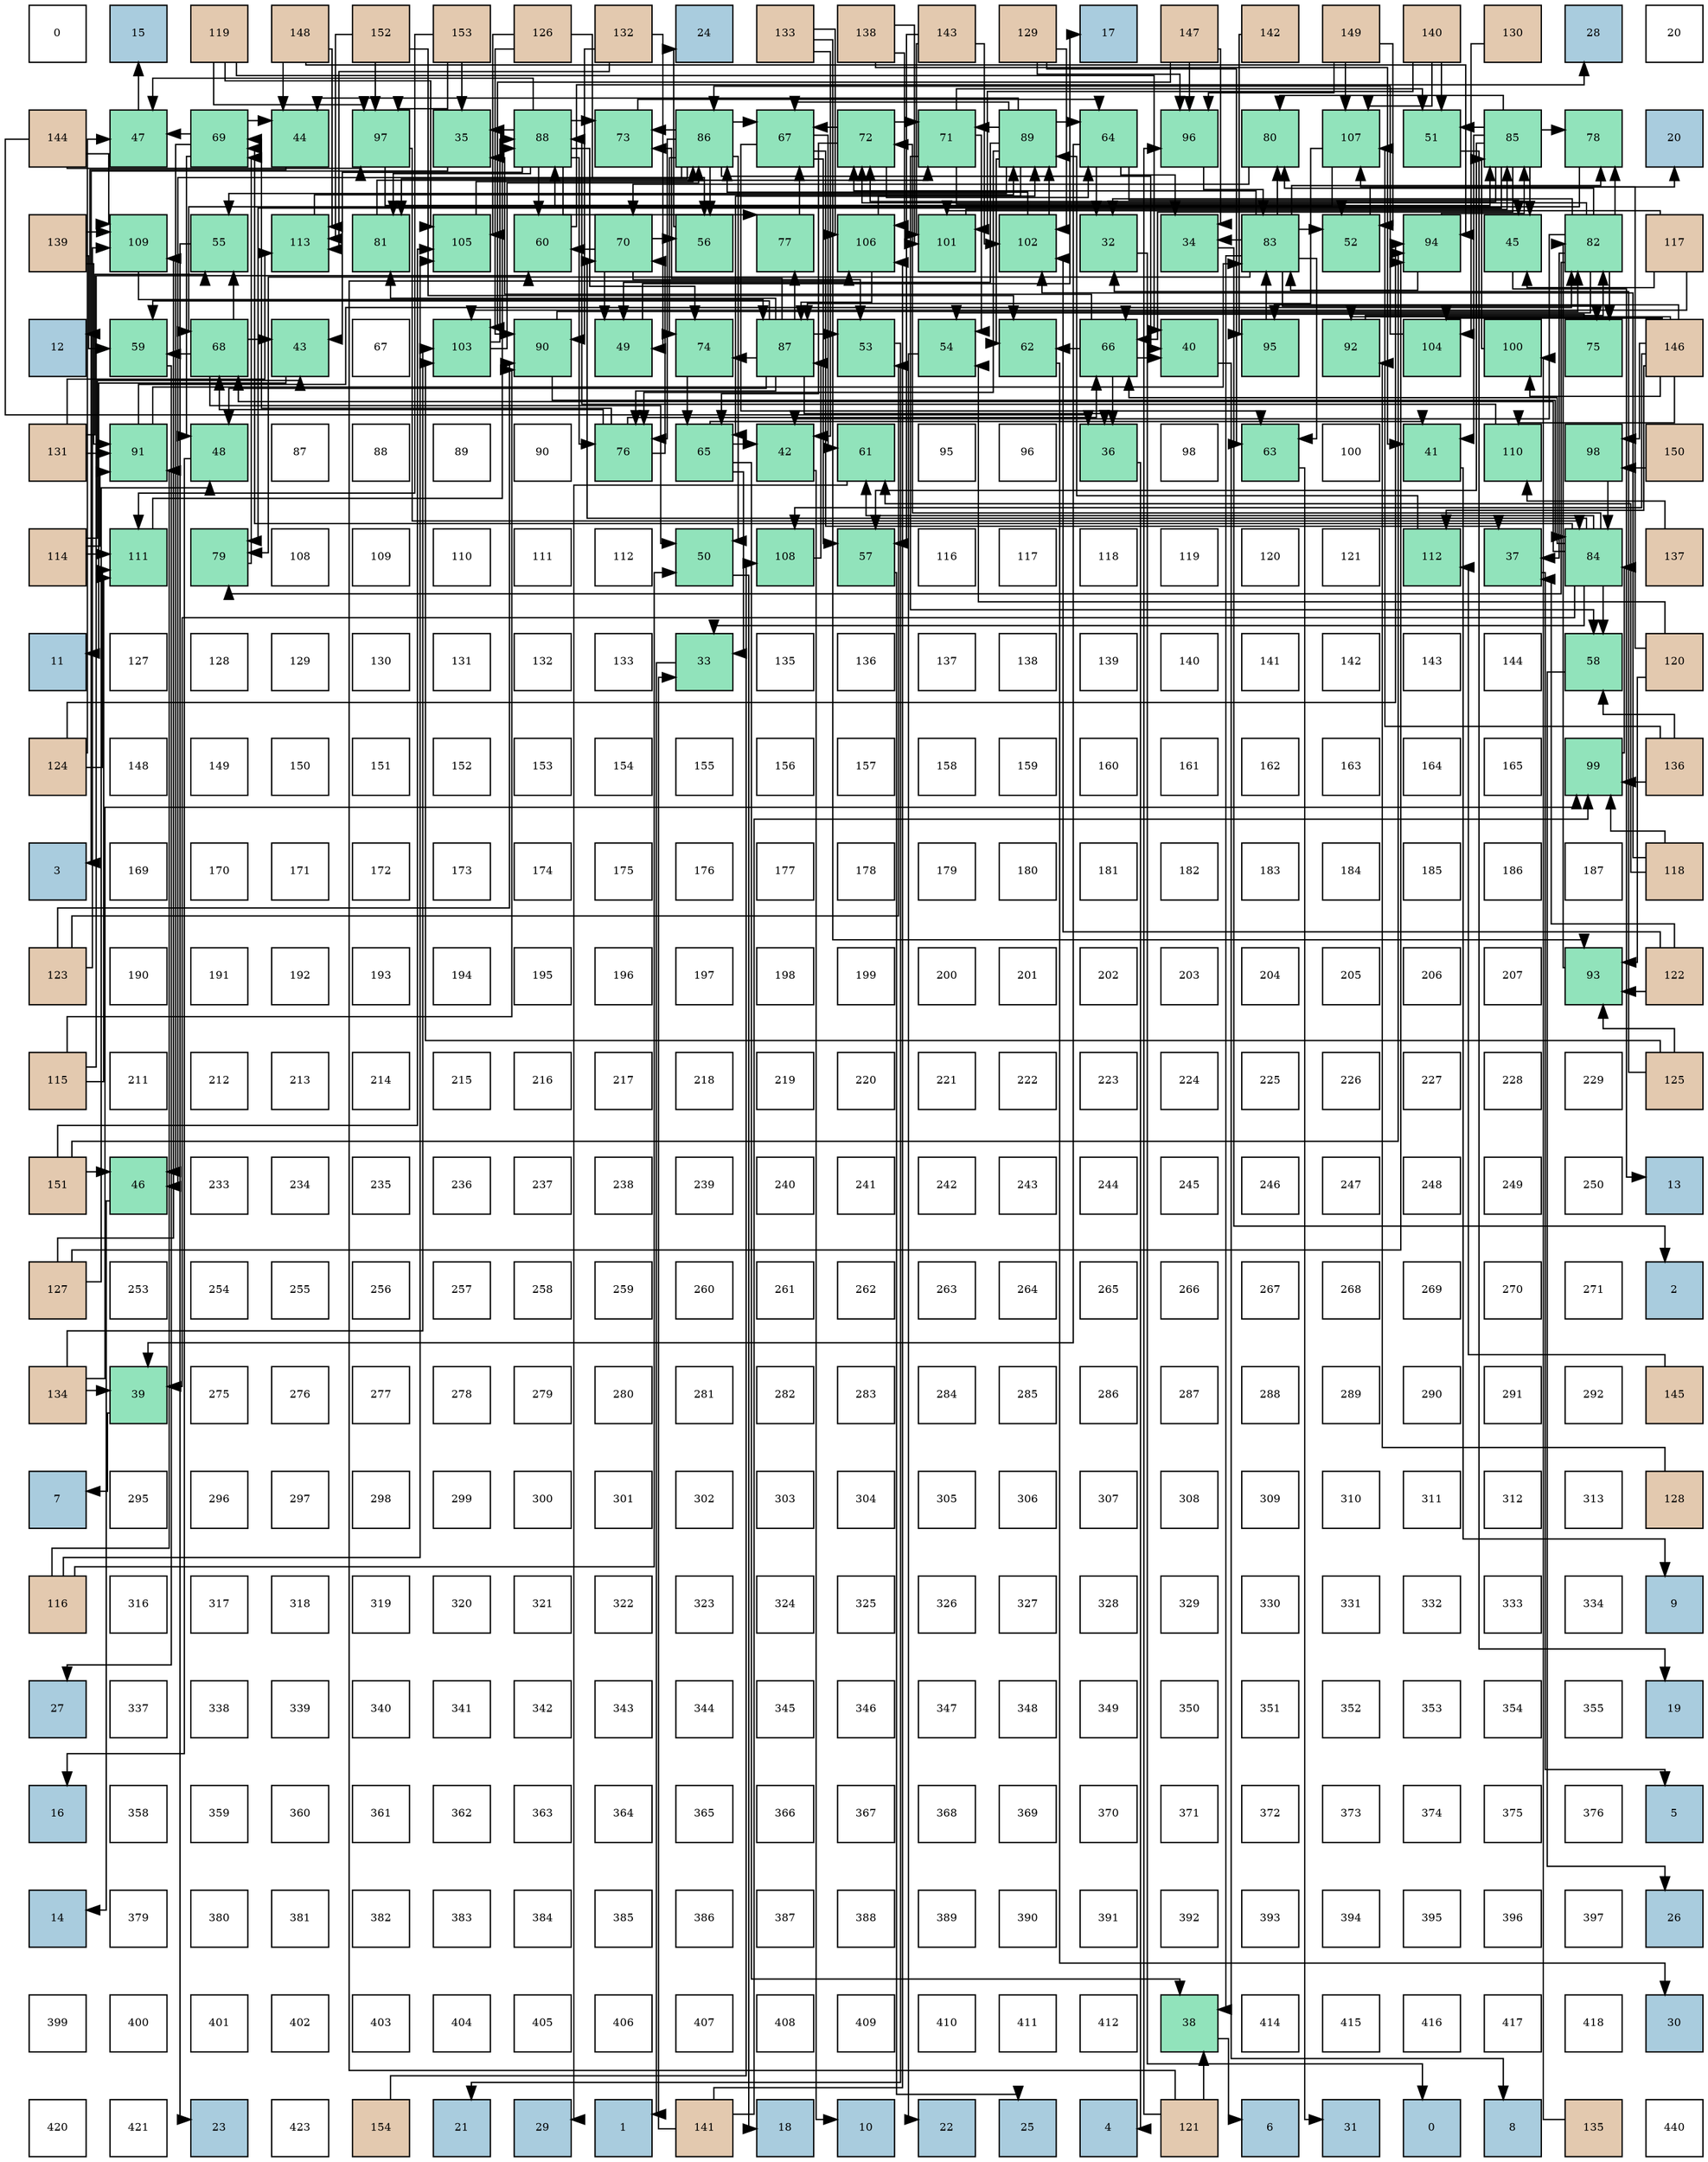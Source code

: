 digraph layout{
 rankdir=TB;
 splines=ortho;
 node [style=filled shape=square fixedsize=true width=0.6];
0[label="0", fontsize=8, fillcolor="#ffffff"];
1[label="15", fontsize=8, fillcolor="#a9ccde"];
2[label="119", fontsize=8, fillcolor="#e3c9af"];
3[label="148", fontsize=8, fillcolor="#e3c9af"];
4[label="152", fontsize=8, fillcolor="#e3c9af"];
5[label="153", fontsize=8, fillcolor="#e3c9af"];
6[label="126", fontsize=8, fillcolor="#e3c9af"];
7[label="132", fontsize=8, fillcolor="#e3c9af"];
8[label="24", fontsize=8, fillcolor="#a9ccde"];
9[label="133", fontsize=8, fillcolor="#e3c9af"];
10[label="138", fontsize=8, fillcolor="#e3c9af"];
11[label="143", fontsize=8, fillcolor="#e3c9af"];
12[label="129", fontsize=8, fillcolor="#e3c9af"];
13[label="17", fontsize=8, fillcolor="#a9ccde"];
14[label="147", fontsize=8, fillcolor="#e3c9af"];
15[label="142", fontsize=8, fillcolor="#e3c9af"];
16[label="149", fontsize=8, fillcolor="#e3c9af"];
17[label="140", fontsize=8, fillcolor="#e3c9af"];
18[label="130", fontsize=8, fillcolor="#e3c9af"];
19[label="28", fontsize=8, fillcolor="#a9ccde"];
20[label="20", fontsize=8, fillcolor="#ffffff"];
21[label="144", fontsize=8, fillcolor="#e3c9af"];
22[label="47", fontsize=8, fillcolor="#91e3bb"];
23[label="69", fontsize=8, fillcolor="#91e3bb"];
24[label="44", fontsize=8, fillcolor="#91e3bb"];
25[label="97", fontsize=8, fillcolor="#91e3bb"];
26[label="35", fontsize=8, fillcolor="#91e3bb"];
27[label="88", fontsize=8, fillcolor="#91e3bb"];
28[label="73", fontsize=8, fillcolor="#91e3bb"];
29[label="86", fontsize=8, fillcolor="#91e3bb"];
30[label="67", fontsize=8, fillcolor="#91e3bb"];
31[label="72", fontsize=8, fillcolor="#91e3bb"];
32[label="71", fontsize=8, fillcolor="#91e3bb"];
33[label="89", fontsize=8, fillcolor="#91e3bb"];
34[label="64", fontsize=8, fillcolor="#91e3bb"];
35[label="96", fontsize=8, fillcolor="#91e3bb"];
36[label="80", fontsize=8, fillcolor="#91e3bb"];
37[label="107", fontsize=8, fillcolor="#91e3bb"];
38[label="51", fontsize=8, fillcolor="#91e3bb"];
39[label="85", fontsize=8, fillcolor="#91e3bb"];
40[label="78", fontsize=8, fillcolor="#91e3bb"];
41[label="20", fontsize=8, fillcolor="#a9ccde"];
42[label="139", fontsize=8, fillcolor="#e3c9af"];
43[label="109", fontsize=8, fillcolor="#91e3bb"];
44[label="55", fontsize=8, fillcolor="#91e3bb"];
45[label="113", fontsize=8, fillcolor="#91e3bb"];
46[label="81", fontsize=8, fillcolor="#91e3bb"];
47[label="105", fontsize=8, fillcolor="#91e3bb"];
48[label="60", fontsize=8, fillcolor="#91e3bb"];
49[label="70", fontsize=8, fillcolor="#91e3bb"];
50[label="56", fontsize=8, fillcolor="#91e3bb"];
51[label="77", fontsize=8, fillcolor="#91e3bb"];
52[label="106", fontsize=8, fillcolor="#91e3bb"];
53[label="101", fontsize=8, fillcolor="#91e3bb"];
54[label="102", fontsize=8, fillcolor="#91e3bb"];
55[label="32", fontsize=8, fillcolor="#91e3bb"];
56[label="34", fontsize=8, fillcolor="#91e3bb"];
57[label="83", fontsize=8, fillcolor="#91e3bb"];
58[label="52", fontsize=8, fillcolor="#91e3bb"];
59[label="94", fontsize=8, fillcolor="#91e3bb"];
60[label="45", fontsize=8, fillcolor="#91e3bb"];
61[label="82", fontsize=8, fillcolor="#91e3bb"];
62[label="117", fontsize=8, fillcolor="#e3c9af"];
63[label="12", fontsize=8, fillcolor="#a9ccde"];
64[label="59", fontsize=8, fillcolor="#91e3bb"];
65[label="68", fontsize=8, fillcolor="#91e3bb"];
66[label="43", fontsize=8, fillcolor="#91e3bb"];
67[label="67", fontsize=8, fillcolor="#ffffff"];
68[label="103", fontsize=8, fillcolor="#91e3bb"];
69[label="90", fontsize=8, fillcolor="#91e3bb"];
70[label="49", fontsize=8, fillcolor="#91e3bb"];
71[label="74", fontsize=8, fillcolor="#91e3bb"];
72[label="87", fontsize=8, fillcolor="#91e3bb"];
73[label="53", fontsize=8, fillcolor="#91e3bb"];
74[label="54", fontsize=8, fillcolor="#91e3bb"];
75[label="62", fontsize=8, fillcolor="#91e3bb"];
76[label="66", fontsize=8, fillcolor="#91e3bb"];
77[label="40", fontsize=8, fillcolor="#91e3bb"];
78[label="95", fontsize=8, fillcolor="#91e3bb"];
79[label="92", fontsize=8, fillcolor="#91e3bb"];
80[label="104", fontsize=8, fillcolor="#91e3bb"];
81[label="100", fontsize=8, fillcolor="#91e3bb"];
82[label="75", fontsize=8, fillcolor="#91e3bb"];
83[label="146", fontsize=8, fillcolor="#e3c9af"];
84[label="131", fontsize=8, fillcolor="#e3c9af"];
85[label="91", fontsize=8, fillcolor="#91e3bb"];
86[label="48", fontsize=8, fillcolor="#91e3bb"];
87[label="87", fontsize=8, fillcolor="#ffffff"];
88[label="88", fontsize=8, fillcolor="#ffffff"];
89[label="89", fontsize=8, fillcolor="#ffffff"];
90[label="90", fontsize=8, fillcolor="#ffffff"];
91[label="76", fontsize=8, fillcolor="#91e3bb"];
92[label="65", fontsize=8, fillcolor="#91e3bb"];
93[label="42", fontsize=8, fillcolor="#91e3bb"];
94[label="61", fontsize=8, fillcolor="#91e3bb"];
95[label="95", fontsize=8, fillcolor="#ffffff"];
96[label="96", fontsize=8, fillcolor="#ffffff"];
97[label="36", fontsize=8, fillcolor="#91e3bb"];
98[label="98", fontsize=8, fillcolor="#ffffff"];
99[label="63", fontsize=8, fillcolor="#91e3bb"];
100[label="100", fontsize=8, fillcolor="#ffffff"];
101[label="41", fontsize=8, fillcolor="#91e3bb"];
102[label="110", fontsize=8, fillcolor="#91e3bb"];
103[label="98", fontsize=8, fillcolor="#91e3bb"];
104[label="150", fontsize=8, fillcolor="#e3c9af"];
105[label="114", fontsize=8, fillcolor="#e3c9af"];
106[label="111", fontsize=8, fillcolor="#91e3bb"];
107[label="79", fontsize=8, fillcolor="#91e3bb"];
108[label="108", fontsize=8, fillcolor="#ffffff"];
109[label="109", fontsize=8, fillcolor="#ffffff"];
110[label="110", fontsize=8, fillcolor="#ffffff"];
111[label="111", fontsize=8, fillcolor="#ffffff"];
112[label="112", fontsize=8, fillcolor="#ffffff"];
113[label="50", fontsize=8, fillcolor="#91e3bb"];
114[label="108", fontsize=8, fillcolor="#91e3bb"];
115[label="57", fontsize=8, fillcolor="#91e3bb"];
116[label="116", fontsize=8, fillcolor="#ffffff"];
117[label="117", fontsize=8, fillcolor="#ffffff"];
118[label="118", fontsize=8, fillcolor="#ffffff"];
119[label="119", fontsize=8, fillcolor="#ffffff"];
120[label="120", fontsize=8, fillcolor="#ffffff"];
121[label="121", fontsize=8, fillcolor="#ffffff"];
122[label="112", fontsize=8, fillcolor="#91e3bb"];
123[label="37", fontsize=8, fillcolor="#91e3bb"];
124[label="84", fontsize=8, fillcolor="#91e3bb"];
125[label="137", fontsize=8, fillcolor="#e3c9af"];
126[label="11", fontsize=8, fillcolor="#a9ccde"];
127[label="127", fontsize=8, fillcolor="#ffffff"];
128[label="128", fontsize=8, fillcolor="#ffffff"];
129[label="129", fontsize=8, fillcolor="#ffffff"];
130[label="130", fontsize=8, fillcolor="#ffffff"];
131[label="131", fontsize=8, fillcolor="#ffffff"];
132[label="132", fontsize=8, fillcolor="#ffffff"];
133[label="133", fontsize=8, fillcolor="#ffffff"];
134[label="33", fontsize=8, fillcolor="#91e3bb"];
135[label="135", fontsize=8, fillcolor="#ffffff"];
136[label="136", fontsize=8, fillcolor="#ffffff"];
137[label="137", fontsize=8, fillcolor="#ffffff"];
138[label="138", fontsize=8, fillcolor="#ffffff"];
139[label="139", fontsize=8, fillcolor="#ffffff"];
140[label="140", fontsize=8, fillcolor="#ffffff"];
141[label="141", fontsize=8, fillcolor="#ffffff"];
142[label="142", fontsize=8, fillcolor="#ffffff"];
143[label="143", fontsize=8, fillcolor="#ffffff"];
144[label="144", fontsize=8, fillcolor="#ffffff"];
145[label="58", fontsize=8, fillcolor="#91e3bb"];
146[label="120", fontsize=8, fillcolor="#e3c9af"];
147[label="124", fontsize=8, fillcolor="#e3c9af"];
148[label="148", fontsize=8, fillcolor="#ffffff"];
149[label="149", fontsize=8, fillcolor="#ffffff"];
150[label="150", fontsize=8, fillcolor="#ffffff"];
151[label="151", fontsize=8, fillcolor="#ffffff"];
152[label="152", fontsize=8, fillcolor="#ffffff"];
153[label="153", fontsize=8, fillcolor="#ffffff"];
154[label="154", fontsize=8, fillcolor="#ffffff"];
155[label="155", fontsize=8, fillcolor="#ffffff"];
156[label="156", fontsize=8, fillcolor="#ffffff"];
157[label="157", fontsize=8, fillcolor="#ffffff"];
158[label="158", fontsize=8, fillcolor="#ffffff"];
159[label="159", fontsize=8, fillcolor="#ffffff"];
160[label="160", fontsize=8, fillcolor="#ffffff"];
161[label="161", fontsize=8, fillcolor="#ffffff"];
162[label="162", fontsize=8, fillcolor="#ffffff"];
163[label="163", fontsize=8, fillcolor="#ffffff"];
164[label="164", fontsize=8, fillcolor="#ffffff"];
165[label="165", fontsize=8, fillcolor="#ffffff"];
166[label="99", fontsize=8, fillcolor="#91e3bb"];
167[label="136", fontsize=8, fillcolor="#e3c9af"];
168[label="3", fontsize=8, fillcolor="#a9ccde"];
169[label="169", fontsize=8, fillcolor="#ffffff"];
170[label="170", fontsize=8, fillcolor="#ffffff"];
171[label="171", fontsize=8, fillcolor="#ffffff"];
172[label="172", fontsize=8, fillcolor="#ffffff"];
173[label="173", fontsize=8, fillcolor="#ffffff"];
174[label="174", fontsize=8, fillcolor="#ffffff"];
175[label="175", fontsize=8, fillcolor="#ffffff"];
176[label="176", fontsize=8, fillcolor="#ffffff"];
177[label="177", fontsize=8, fillcolor="#ffffff"];
178[label="178", fontsize=8, fillcolor="#ffffff"];
179[label="179", fontsize=8, fillcolor="#ffffff"];
180[label="180", fontsize=8, fillcolor="#ffffff"];
181[label="181", fontsize=8, fillcolor="#ffffff"];
182[label="182", fontsize=8, fillcolor="#ffffff"];
183[label="183", fontsize=8, fillcolor="#ffffff"];
184[label="184", fontsize=8, fillcolor="#ffffff"];
185[label="185", fontsize=8, fillcolor="#ffffff"];
186[label="186", fontsize=8, fillcolor="#ffffff"];
187[label="187", fontsize=8, fillcolor="#ffffff"];
188[label="118", fontsize=8, fillcolor="#e3c9af"];
189[label="123", fontsize=8, fillcolor="#e3c9af"];
190[label="190", fontsize=8, fillcolor="#ffffff"];
191[label="191", fontsize=8, fillcolor="#ffffff"];
192[label="192", fontsize=8, fillcolor="#ffffff"];
193[label="193", fontsize=8, fillcolor="#ffffff"];
194[label="194", fontsize=8, fillcolor="#ffffff"];
195[label="195", fontsize=8, fillcolor="#ffffff"];
196[label="196", fontsize=8, fillcolor="#ffffff"];
197[label="197", fontsize=8, fillcolor="#ffffff"];
198[label="198", fontsize=8, fillcolor="#ffffff"];
199[label="199", fontsize=8, fillcolor="#ffffff"];
200[label="200", fontsize=8, fillcolor="#ffffff"];
201[label="201", fontsize=8, fillcolor="#ffffff"];
202[label="202", fontsize=8, fillcolor="#ffffff"];
203[label="203", fontsize=8, fillcolor="#ffffff"];
204[label="204", fontsize=8, fillcolor="#ffffff"];
205[label="205", fontsize=8, fillcolor="#ffffff"];
206[label="206", fontsize=8, fillcolor="#ffffff"];
207[label="207", fontsize=8, fillcolor="#ffffff"];
208[label="93", fontsize=8, fillcolor="#91e3bb"];
209[label="122", fontsize=8, fillcolor="#e3c9af"];
210[label="115", fontsize=8, fillcolor="#e3c9af"];
211[label="211", fontsize=8, fillcolor="#ffffff"];
212[label="212", fontsize=8, fillcolor="#ffffff"];
213[label="213", fontsize=8, fillcolor="#ffffff"];
214[label="214", fontsize=8, fillcolor="#ffffff"];
215[label="215", fontsize=8, fillcolor="#ffffff"];
216[label="216", fontsize=8, fillcolor="#ffffff"];
217[label="217", fontsize=8, fillcolor="#ffffff"];
218[label="218", fontsize=8, fillcolor="#ffffff"];
219[label="219", fontsize=8, fillcolor="#ffffff"];
220[label="220", fontsize=8, fillcolor="#ffffff"];
221[label="221", fontsize=8, fillcolor="#ffffff"];
222[label="222", fontsize=8, fillcolor="#ffffff"];
223[label="223", fontsize=8, fillcolor="#ffffff"];
224[label="224", fontsize=8, fillcolor="#ffffff"];
225[label="225", fontsize=8, fillcolor="#ffffff"];
226[label="226", fontsize=8, fillcolor="#ffffff"];
227[label="227", fontsize=8, fillcolor="#ffffff"];
228[label="228", fontsize=8, fillcolor="#ffffff"];
229[label="229", fontsize=8, fillcolor="#ffffff"];
230[label="125", fontsize=8, fillcolor="#e3c9af"];
231[label="151", fontsize=8, fillcolor="#e3c9af"];
232[label="46", fontsize=8, fillcolor="#91e3bb"];
233[label="233", fontsize=8, fillcolor="#ffffff"];
234[label="234", fontsize=8, fillcolor="#ffffff"];
235[label="235", fontsize=8, fillcolor="#ffffff"];
236[label="236", fontsize=8, fillcolor="#ffffff"];
237[label="237", fontsize=8, fillcolor="#ffffff"];
238[label="238", fontsize=8, fillcolor="#ffffff"];
239[label="239", fontsize=8, fillcolor="#ffffff"];
240[label="240", fontsize=8, fillcolor="#ffffff"];
241[label="241", fontsize=8, fillcolor="#ffffff"];
242[label="242", fontsize=8, fillcolor="#ffffff"];
243[label="243", fontsize=8, fillcolor="#ffffff"];
244[label="244", fontsize=8, fillcolor="#ffffff"];
245[label="245", fontsize=8, fillcolor="#ffffff"];
246[label="246", fontsize=8, fillcolor="#ffffff"];
247[label="247", fontsize=8, fillcolor="#ffffff"];
248[label="248", fontsize=8, fillcolor="#ffffff"];
249[label="249", fontsize=8, fillcolor="#ffffff"];
250[label="250", fontsize=8, fillcolor="#ffffff"];
251[label="13", fontsize=8, fillcolor="#a9ccde"];
252[label="127", fontsize=8, fillcolor="#e3c9af"];
253[label="253", fontsize=8, fillcolor="#ffffff"];
254[label="254", fontsize=8, fillcolor="#ffffff"];
255[label="255", fontsize=8, fillcolor="#ffffff"];
256[label="256", fontsize=8, fillcolor="#ffffff"];
257[label="257", fontsize=8, fillcolor="#ffffff"];
258[label="258", fontsize=8, fillcolor="#ffffff"];
259[label="259", fontsize=8, fillcolor="#ffffff"];
260[label="260", fontsize=8, fillcolor="#ffffff"];
261[label="261", fontsize=8, fillcolor="#ffffff"];
262[label="262", fontsize=8, fillcolor="#ffffff"];
263[label="263", fontsize=8, fillcolor="#ffffff"];
264[label="264", fontsize=8, fillcolor="#ffffff"];
265[label="265", fontsize=8, fillcolor="#ffffff"];
266[label="266", fontsize=8, fillcolor="#ffffff"];
267[label="267", fontsize=8, fillcolor="#ffffff"];
268[label="268", fontsize=8, fillcolor="#ffffff"];
269[label="269", fontsize=8, fillcolor="#ffffff"];
270[label="270", fontsize=8, fillcolor="#ffffff"];
271[label="271", fontsize=8, fillcolor="#ffffff"];
272[label="2", fontsize=8, fillcolor="#a9ccde"];
273[label="134", fontsize=8, fillcolor="#e3c9af"];
274[label="39", fontsize=8, fillcolor="#91e3bb"];
275[label="275", fontsize=8, fillcolor="#ffffff"];
276[label="276", fontsize=8, fillcolor="#ffffff"];
277[label="277", fontsize=8, fillcolor="#ffffff"];
278[label="278", fontsize=8, fillcolor="#ffffff"];
279[label="279", fontsize=8, fillcolor="#ffffff"];
280[label="280", fontsize=8, fillcolor="#ffffff"];
281[label="281", fontsize=8, fillcolor="#ffffff"];
282[label="282", fontsize=8, fillcolor="#ffffff"];
283[label="283", fontsize=8, fillcolor="#ffffff"];
284[label="284", fontsize=8, fillcolor="#ffffff"];
285[label="285", fontsize=8, fillcolor="#ffffff"];
286[label="286", fontsize=8, fillcolor="#ffffff"];
287[label="287", fontsize=8, fillcolor="#ffffff"];
288[label="288", fontsize=8, fillcolor="#ffffff"];
289[label="289", fontsize=8, fillcolor="#ffffff"];
290[label="290", fontsize=8, fillcolor="#ffffff"];
291[label="291", fontsize=8, fillcolor="#ffffff"];
292[label="292", fontsize=8, fillcolor="#ffffff"];
293[label="145", fontsize=8, fillcolor="#e3c9af"];
294[label="7", fontsize=8, fillcolor="#a9ccde"];
295[label="295", fontsize=8, fillcolor="#ffffff"];
296[label="296", fontsize=8, fillcolor="#ffffff"];
297[label="297", fontsize=8, fillcolor="#ffffff"];
298[label="298", fontsize=8, fillcolor="#ffffff"];
299[label="299", fontsize=8, fillcolor="#ffffff"];
300[label="300", fontsize=8, fillcolor="#ffffff"];
301[label="301", fontsize=8, fillcolor="#ffffff"];
302[label="302", fontsize=8, fillcolor="#ffffff"];
303[label="303", fontsize=8, fillcolor="#ffffff"];
304[label="304", fontsize=8, fillcolor="#ffffff"];
305[label="305", fontsize=8, fillcolor="#ffffff"];
306[label="306", fontsize=8, fillcolor="#ffffff"];
307[label="307", fontsize=8, fillcolor="#ffffff"];
308[label="308", fontsize=8, fillcolor="#ffffff"];
309[label="309", fontsize=8, fillcolor="#ffffff"];
310[label="310", fontsize=8, fillcolor="#ffffff"];
311[label="311", fontsize=8, fillcolor="#ffffff"];
312[label="312", fontsize=8, fillcolor="#ffffff"];
313[label="313", fontsize=8, fillcolor="#ffffff"];
314[label="128", fontsize=8, fillcolor="#e3c9af"];
315[label="116", fontsize=8, fillcolor="#e3c9af"];
316[label="316", fontsize=8, fillcolor="#ffffff"];
317[label="317", fontsize=8, fillcolor="#ffffff"];
318[label="318", fontsize=8, fillcolor="#ffffff"];
319[label="319", fontsize=8, fillcolor="#ffffff"];
320[label="320", fontsize=8, fillcolor="#ffffff"];
321[label="321", fontsize=8, fillcolor="#ffffff"];
322[label="322", fontsize=8, fillcolor="#ffffff"];
323[label="323", fontsize=8, fillcolor="#ffffff"];
324[label="324", fontsize=8, fillcolor="#ffffff"];
325[label="325", fontsize=8, fillcolor="#ffffff"];
326[label="326", fontsize=8, fillcolor="#ffffff"];
327[label="327", fontsize=8, fillcolor="#ffffff"];
328[label="328", fontsize=8, fillcolor="#ffffff"];
329[label="329", fontsize=8, fillcolor="#ffffff"];
330[label="330", fontsize=8, fillcolor="#ffffff"];
331[label="331", fontsize=8, fillcolor="#ffffff"];
332[label="332", fontsize=8, fillcolor="#ffffff"];
333[label="333", fontsize=8, fillcolor="#ffffff"];
334[label="334", fontsize=8, fillcolor="#ffffff"];
335[label="9", fontsize=8, fillcolor="#a9ccde"];
336[label="27", fontsize=8, fillcolor="#a9ccde"];
337[label="337", fontsize=8, fillcolor="#ffffff"];
338[label="338", fontsize=8, fillcolor="#ffffff"];
339[label="339", fontsize=8, fillcolor="#ffffff"];
340[label="340", fontsize=8, fillcolor="#ffffff"];
341[label="341", fontsize=8, fillcolor="#ffffff"];
342[label="342", fontsize=8, fillcolor="#ffffff"];
343[label="343", fontsize=8, fillcolor="#ffffff"];
344[label="344", fontsize=8, fillcolor="#ffffff"];
345[label="345", fontsize=8, fillcolor="#ffffff"];
346[label="346", fontsize=8, fillcolor="#ffffff"];
347[label="347", fontsize=8, fillcolor="#ffffff"];
348[label="348", fontsize=8, fillcolor="#ffffff"];
349[label="349", fontsize=8, fillcolor="#ffffff"];
350[label="350", fontsize=8, fillcolor="#ffffff"];
351[label="351", fontsize=8, fillcolor="#ffffff"];
352[label="352", fontsize=8, fillcolor="#ffffff"];
353[label="353", fontsize=8, fillcolor="#ffffff"];
354[label="354", fontsize=8, fillcolor="#ffffff"];
355[label="355", fontsize=8, fillcolor="#ffffff"];
356[label="19", fontsize=8, fillcolor="#a9ccde"];
357[label="16", fontsize=8, fillcolor="#a9ccde"];
358[label="358", fontsize=8, fillcolor="#ffffff"];
359[label="359", fontsize=8, fillcolor="#ffffff"];
360[label="360", fontsize=8, fillcolor="#ffffff"];
361[label="361", fontsize=8, fillcolor="#ffffff"];
362[label="362", fontsize=8, fillcolor="#ffffff"];
363[label="363", fontsize=8, fillcolor="#ffffff"];
364[label="364", fontsize=8, fillcolor="#ffffff"];
365[label="365", fontsize=8, fillcolor="#ffffff"];
366[label="366", fontsize=8, fillcolor="#ffffff"];
367[label="367", fontsize=8, fillcolor="#ffffff"];
368[label="368", fontsize=8, fillcolor="#ffffff"];
369[label="369", fontsize=8, fillcolor="#ffffff"];
370[label="370", fontsize=8, fillcolor="#ffffff"];
371[label="371", fontsize=8, fillcolor="#ffffff"];
372[label="372", fontsize=8, fillcolor="#ffffff"];
373[label="373", fontsize=8, fillcolor="#ffffff"];
374[label="374", fontsize=8, fillcolor="#ffffff"];
375[label="375", fontsize=8, fillcolor="#ffffff"];
376[label="376", fontsize=8, fillcolor="#ffffff"];
377[label="5", fontsize=8, fillcolor="#a9ccde"];
378[label="14", fontsize=8, fillcolor="#a9ccde"];
379[label="379", fontsize=8, fillcolor="#ffffff"];
380[label="380", fontsize=8, fillcolor="#ffffff"];
381[label="381", fontsize=8, fillcolor="#ffffff"];
382[label="382", fontsize=8, fillcolor="#ffffff"];
383[label="383", fontsize=8, fillcolor="#ffffff"];
384[label="384", fontsize=8, fillcolor="#ffffff"];
385[label="385", fontsize=8, fillcolor="#ffffff"];
386[label="386", fontsize=8, fillcolor="#ffffff"];
387[label="387", fontsize=8, fillcolor="#ffffff"];
388[label="388", fontsize=8, fillcolor="#ffffff"];
389[label="389", fontsize=8, fillcolor="#ffffff"];
390[label="390", fontsize=8, fillcolor="#ffffff"];
391[label="391", fontsize=8, fillcolor="#ffffff"];
392[label="392", fontsize=8, fillcolor="#ffffff"];
393[label="393", fontsize=8, fillcolor="#ffffff"];
394[label="394", fontsize=8, fillcolor="#ffffff"];
395[label="395", fontsize=8, fillcolor="#ffffff"];
396[label="396", fontsize=8, fillcolor="#ffffff"];
397[label="397", fontsize=8, fillcolor="#ffffff"];
398[label="26", fontsize=8, fillcolor="#a9ccde"];
399[label="399", fontsize=8, fillcolor="#ffffff"];
400[label="400", fontsize=8, fillcolor="#ffffff"];
401[label="401", fontsize=8, fillcolor="#ffffff"];
402[label="402", fontsize=8, fillcolor="#ffffff"];
403[label="403", fontsize=8, fillcolor="#ffffff"];
404[label="404", fontsize=8, fillcolor="#ffffff"];
405[label="405", fontsize=8, fillcolor="#ffffff"];
406[label="406", fontsize=8, fillcolor="#ffffff"];
407[label="407", fontsize=8, fillcolor="#ffffff"];
408[label="408", fontsize=8, fillcolor="#ffffff"];
409[label="409", fontsize=8, fillcolor="#ffffff"];
410[label="410", fontsize=8, fillcolor="#ffffff"];
411[label="411", fontsize=8, fillcolor="#ffffff"];
412[label="412", fontsize=8, fillcolor="#ffffff"];
413[label="38", fontsize=8, fillcolor="#91e3bb"];
414[label="414", fontsize=8, fillcolor="#ffffff"];
415[label="415", fontsize=8, fillcolor="#ffffff"];
416[label="416", fontsize=8, fillcolor="#ffffff"];
417[label="417", fontsize=8, fillcolor="#ffffff"];
418[label="418", fontsize=8, fillcolor="#ffffff"];
419[label="30", fontsize=8, fillcolor="#a9ccde"];
420[label="420", fontsize=8, fillcolor="#ffffff"];
421[label="421", fontsize=8, fillcolor="#ffffff"];
422[label="23", fontsize=8, fillcolor="#a9ccde"];
423[label="423", fontsize=8, fillcolor="#ffffff"];
424[label="154", fontsize=8, fillcolor="#e3c9af"];
425[label="21", fontsize=8, fillcolor="#a9ccde"];
426[label="29", fontsize=8, fillcolor="#a9ccde"];
427[label="1", fontsize=8, fillcolor="#a9ccde"];
428[label="141", fontsize=8, fillcolor="#e3c9af"];
429[label="18", fontsize=8, fillcolor="#a9ccde"];
430[label="10", fontsize=8, fillcolor="#a9ccde"];
431[label="22", fontsize=8, fillcolor="#a9ccde"];
432[label="25", fontsize=8, fillcolor="#a9ccde"];
433[label="4", fontsize=8, fillcolor="#a9ccde"];
434[label="121", fontsize=8, fillcolor="#e3c9af"];
435[label="6", fontsize=8, fillcolor="#a9ccde"];
436[label="31", fontsize=8, fillcolor="#a9ccde"];
437[label="0", fontsize=8, fillcolor="#a9ccde"];
438[label="8", fontsize=8, fillcolor="#a9ccde"];
439[label="135", fontsize=8, fillcolor="#e3c9af"];
440[label="440", fontsize=8, fillcolor="#ffffff"];
edge [constraint=false, style=vis];55 -> 437;
134 -> 427;
56 -> 272;
26 -> 168;
97 -> 433;
123 -> 377;
413 -> 435;
274 -> 294;
77 -> 438;
101 -> 335;
93 -> 430;
66 -> 126;
24 -> 63;
60 -> 251;
232 -> 378;
22 -> 1;
86 -> 357;
70 -> 13;
113 -> 429;
38 -> 356;
58 -> 41;
73 -> 425;
74 -> 431;
44 -> 422;
50 -> 8;
115 -> 432;
145 -> 398;
64 -> 336;
48 -> 19;
94 -> 426;
75 -> 419;
99 -> 436;
34 -> 55;
34 -> 56;
34 -> 274;
34 -> 60;
92 -> 134;
92 -> 413;
92 -> 101;
92 -> 93;
76 -> 26;
76 -> 97;
76 -> 77;
76 -> 75;
30 -> 123;
30 -> 115;
30 -> 94;
30 -> 99;
65 -> 66;
65 -> 113;
65 -> 44;
65 -> 64;
23 -> 24;
23 -> 232;
23 -> 22;
23 -> 86;
49 -> 70;
49 -> 73;
49 -> 50;
49 -> 48;
32 -> 38;
32 -> 58;
32 -> 74;
32 -> 145;
31 -> 34;
31 -> 92;
31 -> 30;
31 -> 32;
28 -> 34;
71 -> 92;
82 -> 76;
91 -> 76;
91 -> 65;
91 -> 23;
91 -> 49;
51 -> 30;
40 -> 65;
107 -> 23;
36 -> 49;
46 -> 32;
61 -> 55;
61 -> 123;
61 -> 93;
61 -> 74;
61 -> 31;
61 -> 82;
61 -> 40;
61 -> 107;
61 -> 36;
57 -> 56;
57 -> 413;
57 -> 58;
57 -> 99;
57 -> 31;
57 -> 82;
57 -> 40;
57 -> 107;
57 -> 36;
124 -> 134;
124 -> 274;
124 -> 145;
124 -> 94;
124 -> 76;
124 -> 65;
124 -> 23;
124 -> 49;
124 -> 31;
39 -> 101;
39 -> 60;
39 -> 38;
39 -> 115;
39 -> 76;
39 -> 31;
39 -> 40;
39 -> 107;
39 -> 36;
29 -> 77;
29 -> 232;
29 -> 113;
29 -> 50;
29 -> 30;
29 -> 28;
29 -> 71;
29 -> 91;
29 -> 46;
72 -> 97;
72 -> 86;
72 -> 73;
72 -> 64;
72 -> 28;
72 -> 71;
72 -> 91;
72 -> 51;
72 -> 46;
27 -> 26;
27 -> 66;
27 -> 22;
27 -> 48;
27 -> 28;
27 -> 71;
27 -> 91;
27 -> 51;
27 -> 46;
33 -> 24;
33 -> 70;
33 -> 44;
33 -> 75;
33 -> 34;
33 -> 92;
33 -> 30;
33 -> 32;
33 -> 91;
69 -> 61;
69 -> 124;
85 -> 61;
85 -> 57;
79 -> 61;
208 -> 61;
59 -> 57;
59 -> 39;
78 -> 57;
35 -> 57;
25 -> 124;
25 -> 39;
103 -> 124;
166 -> 124;
81 -> 39;
53 -> 39;
54 -> 29;
54 -> 33;
68 -> 29;
68 -> 27;
80 -> 29;
47 -> 29;
52 -> 72;
52 -> 33;
37 -> 72;
37 -> 27;
114 -> 72;
43 -> 72;
102 -> 27;
106 -> 27;
122 -> 33;
45 -> 33;
105 -> 66;
105 -> 85;
105 -> 106;
210 -> 48;
210 -> 69;
210 -> 106;
315 -> 113;
315 -> 85;
315 -> 47;
62 -> 60;
62 -> 53;
62 -> 68;
188 -> 94;
188 -> 166;
188 -> 54;
2 -> 77;
2 -> 25;
2 -> 47;
146 -> 74;
146 -> 208;
146 -> 37;
434 -> 413;
434 -> 35;
434 -> 52;
209 -> 123;
209 -> 208;
209 -> 54;
189 -> 73;
189 -> 69;
189 -> 43;
147 -> 22;
147 -> 59;
147 -> 106;
230 -> 55;
230 -> 208;
230 -> 68;
6 -> 50;
6 -> 69;
6 -> 47;
252 -> 86;
252 -> 59;
252 -> 43;
314 -> 79;
12 -> 99;
12 -> 35;
12 -> 54;
18 -> 80;
84 -> 44;
84 -> 85;
84 -> 45;
7 -> 70;
7 -> 69;
7 -> 45;
9 -> 93;
9 -> 208;
9 -> 52;
273 -> 274;
273 -> 166;
273 -> 68;
439 -> 81;
167 -> 145;
167 -> 166;
167 -> 37;
125 -> 102;
10 -> 101;
10 -> 53;
10 -> 52;
42 -> 64;
42 -> 85;
42 -> 43;
17 -> 38;
17 -> 53;
17 -> 37;
428 -> 134;
428 -> 166;
428 -> 52;
15 -> 78;
11 -> 115;
11 -> 53;
11 -> 54;
21 -> 97;
21 -> 25;
21 -> 43;
293 -> 122;
83 -> 79;
83 -> 78;
83 -> 103;
83 -> 81;
83 -> 80;
83 -> 114;
83 -> 102;
83 -> 122;
14 -> 56;
14 -> 35;
14 -> 68;
3 -> 24;
3 -> 59;
3 -> 45;
16 -> 58;
16 -> 35;
16 -> 37;
104 -> 103;
231 -> 232;
231 -> 59;
231 -> 47;
4 -> 75;
4 -> 25;
4 -> 45;
5 -> 26;
5 -> 25;
5 -> 106;
424 -> 114;
edge [constraint=true, style=invis];
0 -> 21 -> 42 -> 63 -> 84 -> 105 -> 126 -> 147 -> 168 -> 189 -> 210 -> 231 -> 252 -> 273 -> 294 -> 315 -> 336 -> 357 -> 378 -> 399 -> 420;
1 -> 22 -> 43 -> 64 -> 85 -> 106 -> 127 -> 148 -> 169 -> 190 -> 211 -> 232 -> 253 -> 274 -> 295 -> 316 -> 337 -> 358 -> 379 -> 400 -> 421;
2 -> 23 -> 44 -> 65 -> 86 -> 107 -> 128 -> 149 -> 170 -> 191 -> 212 -> 233 -> 254 -> 275 -> 296 -> 317 -> 338 -> 359 -> 380 -> 401 -> 422;
3 -> 24 -> 45 -> 66 -> 87 -> 108 -> 129 -> 150 -> 171 -> 192 -> 213 -> 234 -> 255 -> 276 -> 297 -> 318 -> 339 -> 360 -> 381 -> 402 -> 423;
4 -> 25 -> 46 -> 67 -> 88 -> 109 -> 130 -> 151 -> 172 -> 193 -> 214 -> 235 -> 256 -> 277 -> 298 -> 319 -> 340 -> 361 -> 382 -> 403 -> 424;
5 -> 26 -> 47 -> 68 -> 89 -> 110 -> 131 -> 152 -> 173 -> 194 -> 215 -> 236 -> 257 -> 278 -> 299 -> 320 -> 341 -> 362 -> 383 -> 404 -> 425;
6 -> 27 -> 48 -> 69 -> 90 -> 111 -> 132 -> 153 -> 174 -> 195 -> 216 -> 237 -> 258 -> 279 -> 300 -> 321 -> 342 -> 363 -> 384 -> 405 -> 426;
7 -> 28 -> 49 -> 70 -> 91 -> 112 -> 133 -> 154 -> 175 -> 196 -> 217 -> 238 -> 259 -> 280 -> 301 -> 322 -> 343 -> 364 -> 385 -> 406 -> 427;
8 -> 29 -> 50 -> 71 -> 92 -> 113 -> 134 -> 155 -> 176 -> 197 -> 218 -> 239 -> 260 -> 281 -> 302 -> 323 -> 344 -> 365 -> 386 -> 407 -> 428;
9 -> 30 -> 51 -> 72 -> 93 -> 114 -> 135 -> 156 -> 177 -> 198 -> 219 -> 240 -> 261 -> 282 -> 303 -> 324 -> 345 -> 366 -> 387 -> 408 -> 429;
10 -> 31 -> 52 -> 73 -> 94 -> 115 -> 136 -> 157 -> 178 -> 199 -> 220 -> 241 -> 262 -> 283 -> 304 -> 325 -> 346 -> 367 -> 388 -> 409 -> 430;
11 -> 32 -> 53 -> 74 -> 95 -> 116 -> 137 -> 158 -> 179 -> 200 -> 221 -> 242 -> 263 -> 284 -> 305 -> 326 -> 347 -> 368 -> 389 -> 410 -> 431;
12 -> 33 -> 54 -> 75 -> 96 -> 117 -> 138 -> 159 -> 180 -> 201 -> 222 -> 243 -> 264 -> 285 -> 306 -> 327 -> 348 -> 369 -> 390 -> 411 -> 432;
13 -> 34 -> 55 -> 76 -> 97 -> 118 -> 139 -> 160 -> 181 -> 202 -> 223 -> 244 -> 265 -> 286 -> 307 -> 328 -> 349 -> 370 -> 391 -> 412 -> 433;
14 -> 35 -> 56 -> 77 -> 98 -> 119 -> 140 -> 161 -> 182 -> 203 -> 224 -> 245 -> 266 -> 287 -> 308 -> 329 -> 350 -> 371 -> 392 -> 413 -> 434;
15 -> 36 -> 57 -> 78 -> 99 -> 120 -> 141 -> 162 -> 183 -> 204 -> 225 -> 246 -> 267 -> 288 -> 309 -> 330 -> 351 -> 372 -> 393 -> 414 -> 435;
16 -> 37 -> 58 -> 79 -> 100 -> 121 -> 142 -> 163 -> 184 -> 205 -> 226 -> 247 -> 268 -> 289 -> 310 -> 331 -> 352 -> 373 -> 394 -> 415 -> 436;
17 -> 38 -> 59 -> 80 -> 101 -> 122 -> 143 -> 164 -> 185 -> 206 -> 227 -> 248 -> 269 -> 290 -> 311 -> 332 -> 353 -> 374 -> 395 -> 416 -> 437;
18 -> 39 -> 60 -> 81 -> 102 -> 123 -> 144 -> 165 -> 186 -> 207 -> 228 -> 249 -> 270 -> 291 -> 312 -> 333 -> 354 -> 375 -> 396 -> 417 -> 438;
19 -> 40 -> 61 -> 82 -> 103 -> 124 -> 145 -> 166 -> 187 -> 208 -> 229 -> 250 -> 271 -> 292 -> 313 -> 334 -> 355 -> 376 -> 397 -> 418 -> 439;
20 -> 41 -> 62 -> 83 -> 104 -> 125 -> 146 -> 167 -> 188 -> 209 -> 230 -> 251 -> 272 -> 293 -> 314 -> 335 -> 356 -> 377 -> 398 -> 419 -> 440;
rank = same {0 -> 1 -> 2 -> 3 -> 4 -> 5 -> 6 -> 7 -> 8 -> 9 -> 10 -> 11 -> 12 -> 13 -> 14 -> 15 -> 16 -> 17 -> 18 -> 19 -> 20};
rank = same {21 -> 22 -> 23 -> 24 -> 25 -> 26 -> 27 -> 28 -> 29 -> 30 -> 31 -> 32 -> 33 -> 34 -> 35 -> 36 -> 37 -> 38 -> 39 -> 40 -> 41};
rank = same {42 -> 43 -> 44 -> 45 -> 46 -> 47 -> 48 -> 49 -> 50 -> 51 -> 52 -> 53 -> 54 -> 55 -> 56 -> 57 -> 58 -> 59 -> 60 -> 61 -> 62};
rank = same {63 -> 64 -> 65 -> 66 -> 67 -> 68 -> 69 -> 70 -> 71 -> 72 -> 73 -> 74 -> 75 -> 76 -> 77 -> 78 -> 79 -> 80 -> 81 -> 82 -> 83};
rank = same {84 -> 85 -> 86 -> 87 -> 88 -> 89 -> 90 -> 91 -> 92 -> 93 -> 94 -> 95 -> 96 -> 97 -> 98 -> 99 -> 100 -> 101 -> 102 -> 103 -> 104};
rank = same {105 -> 106 -> 107 -> 108 -> 109 -> 110 -> 111 -> 112 -> 113 -> 114 -> 115 -> 116 -> 117 -> 118 -> 119 -> 120 -> 121 -> 122 -> 123 -> 124 -> 125};
rank = same {126 -> 127 -> 128 -> 129 -> 130 -> 131 -> 132 -> 133 -> 134 -> 135 -> 136 -> 137 -> 138 -> 139 -> 140 -> 141 -> 142 -> 143 -> 144 -> 145 -> 146};
rank = same {147 -> 148 -> 149 -> 150 -> 151 -> 152 -> 153 -> 154 -> 155 -> 156 -> 157 -> 158 -> 159 -> 160 -> 161 -> 162 -> 163 -> 164 -> 165 -> 166 -> 167};
rank = same {168 -> 169 -> 170 -> 171 -> 172 -> 173 -> 174 -> 175 -> 176 -> 177 -> 178 -> 179 -> 180 -> 181 -> 182 -> 183 -> 184 -> 185 -> 186 -> 187 -> 188};
rank = same {189 -> 190 -> 191 -> 192 -> 193 -> 194 -> 195 -> 196 -> 197 -> 198 -> 199 -> 200 -> 201 -> 202 -> 203 -> 204 -> 205 -> 206 -> 207 -> 208 -> 209};
rank = same {210 -> 211 -> 212 -> 213 -> 214 -> 215 -> 216 -> 217 -> 218 -> 219 -> 220 -> 221 -> 222 -> 223 -> 224 -> 225 -> 226 -> 227 -> 228 -> 229 -> 230};
rank = same {231 -> 232 -> 233 -> 234 -> 235 -> 236 -> 237 -> 238 -> 239 -> 240 -> 241 -> 242 -> 243 -> 244 -> 245 -> 246 -> 247 -> 248 -> 249 -> 250 -> 251};
rank = same {252 -> 253 -> 254 -> 255 -> 256 -> 257 -> 258 -> 259 -> 260 -> 261 -> 262 -> 263 -> 264 -> 265 -> 266 -> 267 -> 268 -> 269 -> 270 -> 271 -> 272};
rank = same {273 -> 274 -> 275 -> 276 -> 277 -> 278 -> 279 -> 280 -> 281 -> 282 -> 283 -> 284 -> 285 -> 286 -> 287 -> 288 -> 289 -> 290 -> 291 -> 292 -> 293};
rank = same {294 -> 295 -> 296 -> 297 -> 298 -> 299 -> 300 -> 301 -> 302 -> 303 -> 304 -> 305 -> 306 -> 307 -> 308 -> 309 -> 310 -> 311 -> 312 -> 313 -> 314};
rank = same {315 -> 316 -> 317 -> 318 -> 319 -> 320 -> 321 -> 322 -> 323 -> 324 -> 325 -> 326 -> 327 -> 328 -> 329 -> 330 -> 331 -> 332 -> 333 -> 334 -> 335};
rank = same {336 -> 337 -> 338 -> 339 -> 340 -> 341 -> 342 -> 343 -> 344 -> 345 -> 346 -> 347 -> 348 -> 349 -> 350 -> 351 -> 352 -> 353 -> 354 -> 355 -> 356};
rank = same {357 -> 358 -> 359 -> 360 -> 361 -> 362 -> 363 -> 364 -> 365 -> 366 -> 367 -> 368 -> 369 -> 370 -> 371 -> 372 -> 373 -> 374 -> 375 -> 376 -> 377};
rank = same {378 -> 379 -> 380 -> 381 -> 382 -> 383 -> 384 -> 385 -> 386 -> 387 -> 388 -> 389 -> 390 -> 391 -> 392 -> 393 -> 394 -> 395 -> 396 -> 397 -> 398};
rank = same {399 -> 400 -> 401 -> 402 -> 403 -> 404 -> 405 -> 406 -> 407 -> 408 -> 409 -> 410 -> 411 -> 412 -> 413 -> 414 -> 415 -> 416 -> 417 -> 418 -> 419};
rank = same {420 -> 421 -> 422 -> 423 -> 424 -> 425 -> 426 -> 427 -> 428 -> 429 -> 430 -> 431 -> 432 -> 433 -> 434 -> 435 -> 436 -> 437 -> 438 -> 439 -> 440};
}